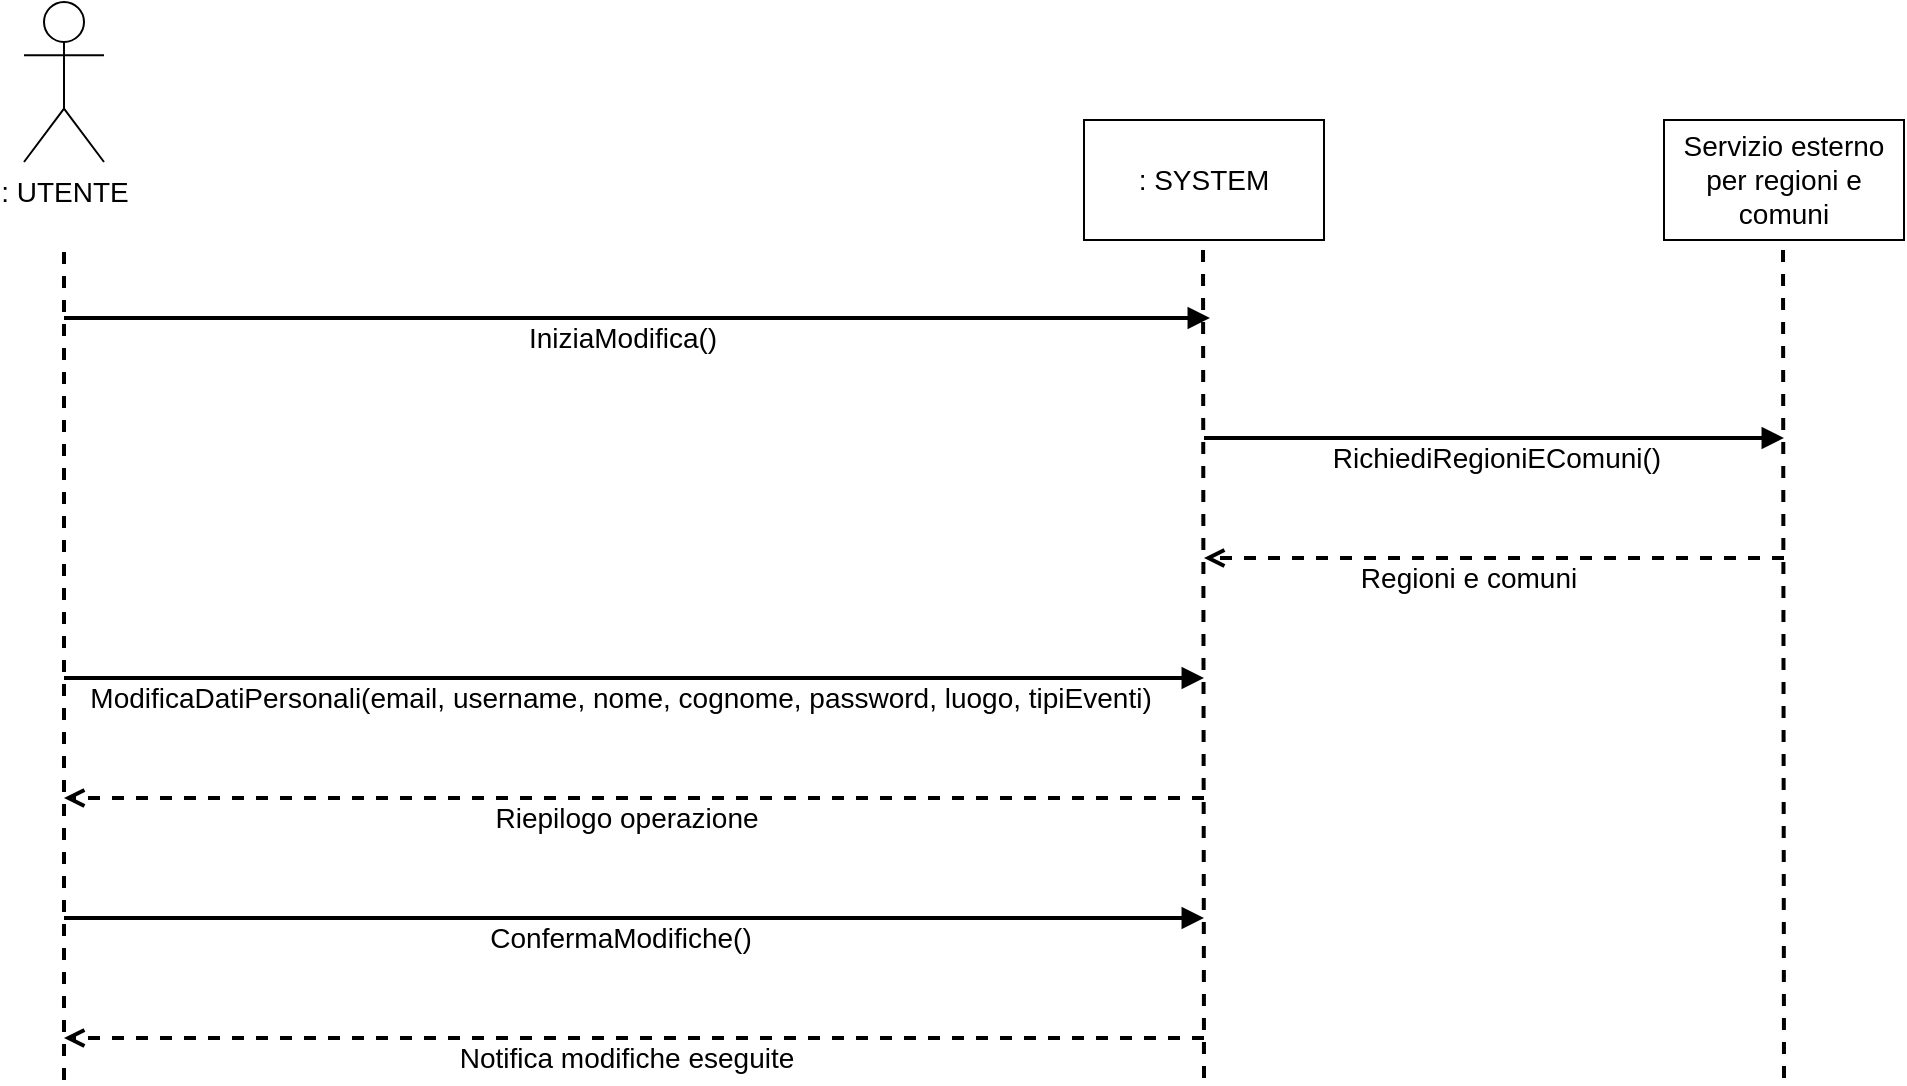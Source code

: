 <mxfile version="20.7.4" type="device"><diagram id="86xrfEpdz4YElFlK4c33" name="Pagina-1"><mxGraphModel dx="911" dy="820" grid="1" gridSize="10" guides="1" tooltips="1" connect="1" arrows="1" fold="1" page="1" pageScale="1" pageWidth="827" pageHeight="583" math="0" shadow="0"><root><mxCell id="0"/><mxCell id="1" parent="0"/><mxCell id="XmgtLQDJ8lHZV27NQU4b-1" value="&lt;font style=&quot;font-size: 14px;&quot;&gt;: UTENTE&lt;/font&gt;" style="shape=umlActor;verticalLabelPosition=bottom;verticalAlign=top;html=1;outlineConnect=0;" parent="1" vertex="1"><mxGeometry x="90" y="22" width="40" height="80" as="geometry"/></mxCell><mxCell id="XmgtLQDJ8lHZV27NQU4b-3" value="" style="endArrow=none;dashed=1;html=1;rounded=0;fontSize=14;strokeWidth=2;" parent="1" edge="1"><mxGeometry width="50" height="50" relative="1" as="geometry"><mxPoint x="110" y="561" as="sourcePoint"/><mxPoint x="110" y="142" as="targetPoint"/></mxGeometry></mxCell><mxCell id="XmgtLQDJ8lHZV27NQU4b-4" value=": SYSTEM" style="rounded=0;whiteSpace=wrap;html=1;fontSize=14;" parent="1" vertex="1"><mxGeometry x="620" y="81" width="120" height="60" as="geometry"/></mxCell><mxCell id="XmgtLQDJ8lHZV27NQU4b-5" value="" style="endArrow=none;dashed=1;html=1;rounded=0;fontSize=14;strokeWidth=2;" parent="1" edge="1"><mxGeometry width="50" height="50" relative="1" as="geometry"><mxPoint x="680" y="560" as="sourcePoint"/><mxPoint x="679.5" y="141" as="targetPoint"/></mxGeometry></mxCell><mxCell id="XmgtLQDJ8lHZV27NQU4b-11" value="" style="endArrow=block;html=1;rounded=0;strokeWidth=2;fontSize=14;endFill=1;" parent="1" edge="1"><mxGeometry width="50" height="50" relative="1" as="geometry"><mxPoint x="110" y="360" as="sourcePoint"/><mxPoint x="680" y="360" as="targetPoint"/></mxGeometry></mxCell><mxCell id="XmgtLQDJ8lHZV27NQU4b-12" value="ModificaDatiPersonali(email, username, nome, cognome, password, luogo, tipiEventi)" style="edgeLabel;html=1;align=center;verticalAlign=middle;resizable=0;points=[];fontSize=14;" parent="XmgtLQDJ8lHZV27NQU4b-11" vertex="1" connectable="0"><mxGeometry x="-0.061" relative="1" as="geometry"><mxPoint x="10" y="10" as="offset"/></mxGeometry></mxCell><mxCell id="XmgtLQDJ8lHZV27NQU4b-13" value="" style="endArrow=open;html=1;rounded=0;strokeWidth=2;fontSize=14;endFill=0;dashed=1;" parent="1" edge="1"><mxGeometry width="50" height="50" relative="1" as="geometry"><mxPoint x="680" y="420" as="sourcePoint"/><mxPoint x="110" y="420" as="targetPoint"/></mxGeometry></mxCell><mxCell id="XmgtLQDJ8lHZV27NQU4b-14" value="Riepilogo operazione" style="edgeLabel;html=1;align=center;verticalAlign=middle;resizable=0;points=[];fontSize=14;" parent="XmgtLQDJ8lHZV27NQU4b-13" vertex="1" connectable="0"><mxGeometry x="-0.061" relative="1" as="geometry"><mxPoint x="-22" y="10" as="offset"/></mxGeometry></mxCell><mxCell id="XmgtLQDJ8lHZV27NQU4b-15" value="" style="endArrow=block;html=1;rounded=0;strokeWidth=2;fontSize=14;endFill=1;" parent="1" edge="1"><mxGeometry width="50" height="50" relative="1" as="geometry"><mxPoint x="110" y="480" as="sourcePoint"/><mxPoint x="680" y="480" as="targetPoint"/></mxGeometry></mxCell><mxCell id="XmgtLQDJ8lHZV27NQU4b-16" value="ConfermaModifiche()" style="edgeLabel;html=1;align=center;verticalAlign=middle;resizable=0;points=[];fontSize=14;" parent="XmgtLQDJ8lHZV27NQU4b-15" vertex="1" connectable="0"><mxGeometry x="-0.061" relative="1" as="geometry"><mxPoint x="10" y="10" as="offset"/></mxGeometry></mxCell><mxCell id="v233EqiuzxxObuZZdqOJ-1" value="" style="endArrow=open;html=1;rounded=0;strokeWidth=2;fontSize=14;endFill=0;dashed=1;" parent="1" edge="1"><mxGeometry width="50" height="50" relative="1" as="geometry"><mxPoint x="680" y="540" as="sourcePoint"/><mxPoint x="110" y="540" as="targetPoint"/></mxGeometry></mxCell><mxCell id="v233EqiuzxxObuZZdqOJ-2" value="Notifica modifiche eseguite" style="edgeLabel;html=1;align=center;verticalAlign=middle;resizable=0;points=[];fontSize=14;" parent="v233EqiuzxxObuZZdqOJ-1" vertex="1" connectable="0"><mxGeometry x="-0.061" relative="1" as="geometry"><mxPoint x="-22" y="10" as="offset"/></mxGeometry></mxCell><mxCell id="O749hLU-Bo7oyYNEOfYN-3" value="Servizio esterno per regioni e comuni" style="rounded=0;whiteSpace=wrap;html=1;fontSize=14;" vertex="1" parent="1"><mxGeometry x="910" y="81" width="120" height="60" as="geometry"/></mxCell><mxCell id="O749hLU-Bo7oyYNEOfYN-4" value="" style="endArrow=none;dashed=1;html=1;rounded=0;fontSize=14;strokeWidth=2;" edge="1" parent="1"><mxGeometry width="50" height="50" relative="1" as="geometry"><mxPoint x="970" y="560" as="sourcePoint"/><mxPoint x="969.5" y="141" as="targetPoint"/></mxGeometry></mxCell><mxCell id="O749hLU-Bo7oyYNEOfYN-5" value="" style="endArrow=block;html=1;rounded=0;strokeWidth=2;fontSize=14;endFill=1;" edge="1" parent="1"><mxGeometry width="50" height="50" relative="1" as="geometry"><mxPoint x="110" y="180" as="sourcePoint"/><mxPoint x="683" y="180" as="targetPoint"/></mxGeometry></mxCell><mxCell id="O749hLU-Bo7oyYNEOfYN-6" value="IniziaModifica()" style="edgeLabel;html=1;align=center;verticalAlign=middle;resizable=0;points=[];fontSize=14;" vertex="1" connectable="0" parent="O749hLU-Bo7oyYNEOfYN-5"><mxGeometry x="-0.061" relative="1" as="geometry"><mxPoint x="10" y="10" as="offset"/></mxGeometry></mxCell><mxCell id="O749hLU-Bo7oyYNEOfYN-7" value="" style="endArrow=block;html=1;rounded=0;strokeWidth=2;fontSize=14;endFill=1;" edge="1" parent="1"><mxGeometry width="50" height="50" relative="1" as="geometry"><mxPoint x="680" y="240" as="sourcePoint"/><mxPoint x="970" y="240" as="targetPoint"/></mxGeometry></mxCell><mxCell id="O749hLU-Bo7oyYNEOfYN-8" value="RichiediRegioniEComuni()" style="edgeLabel;html=1;align=center;verticalAlign=middle;resizable=0;points=[];fontSize=14;" vertex="1" connectable="0" parent="O749hLU-Bo7oyYNEOfYN-7"><mxGeometry x="-0.061" relative="1" as="geometry"><mxPoint x="10" y="10" as="offset"/></mxGeometry></mxCell><mxCell id="O749hLU-Bo7oyYNEOfYN-10" value="" style="endArrow=open;html=1;rounded=0;strokeWidth=2;fontSize=14;endFill=0;dashed=1;" edge="1" parent="1"><mxGeometry width="50" height="50" relative="1" as="geometry"><mxPoint x="970" y="300" as="sourcePoint"/><mxPoint x="680" y="300" as="targetPoint"/></mxGeometry></mxCell><mxCell id="O749hLU-Bo7oyYNEOfYN-11" value="Regioni e comuni" style="edgeLabel;html=1;align=center;verticalAlign=middle;resizable=0;points=[];fontSize=14;" vertex="1" connectable="0" parent="O749hLU-Bo7oyYNEOfYN-10"><mxGeometry x="-0.061" relative="1" as="geometry"><mxPoint x="-22" y="10" as="offset"/></mxGeometry></mxCell></root></mxGraphModel></diagram></mxfile>